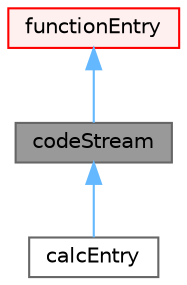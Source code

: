 digraph "codeStream"
{
 // LATEX_PDF_SIZE
  bgcolor="transparent";
  edge [fontname=Helvetica,fontsize=10,labelfontname=Helvetica,labelfontsize=10];
  node [fontname=Helvetica,fontsize=10,shape=box,height=0.2,width=0.4];
  Node1 [id="Node000001",label="codeStream",height=0.2,width=0.4,color="gray40", fillcolor="grey60", style="filled", fontcolor="black",tooltip="Dictionary entry that contains C++ OpenFOAM code that is compiled to generate the entry itself...."];
  Node2 -> Node1 [id="edge1_Node000001_Node000002",dir="back",color="steelblue1",style="solid",tooltip=" "];
  Node2 [id="Node000002",label="functionEntry",height=0.2,width=0.4,color="red", fillcolor="#FFF0F0", style="filled",URL="$classFoam_1_1functionEntry.html",tooltip="A functionEntry causes entries to be added/manipulated on the specified dictionary given an input str..."];
  Node1 -> Node14 [id="edge2_Node000001_Node000014",dir="back",color="steelblue1",style="solid",tooltip=" "];
  Node14 [id="Node000014",label="calcEntry",height=0.2,width=0.4,color="gray40", fillcolor="white", style="filled",URL="$classFoam_1_1functionEntries_1_1calcEntry.html",tooltip="Uses dynamic compilation to provide calculating functionality for entering dictionary entries."];
}
